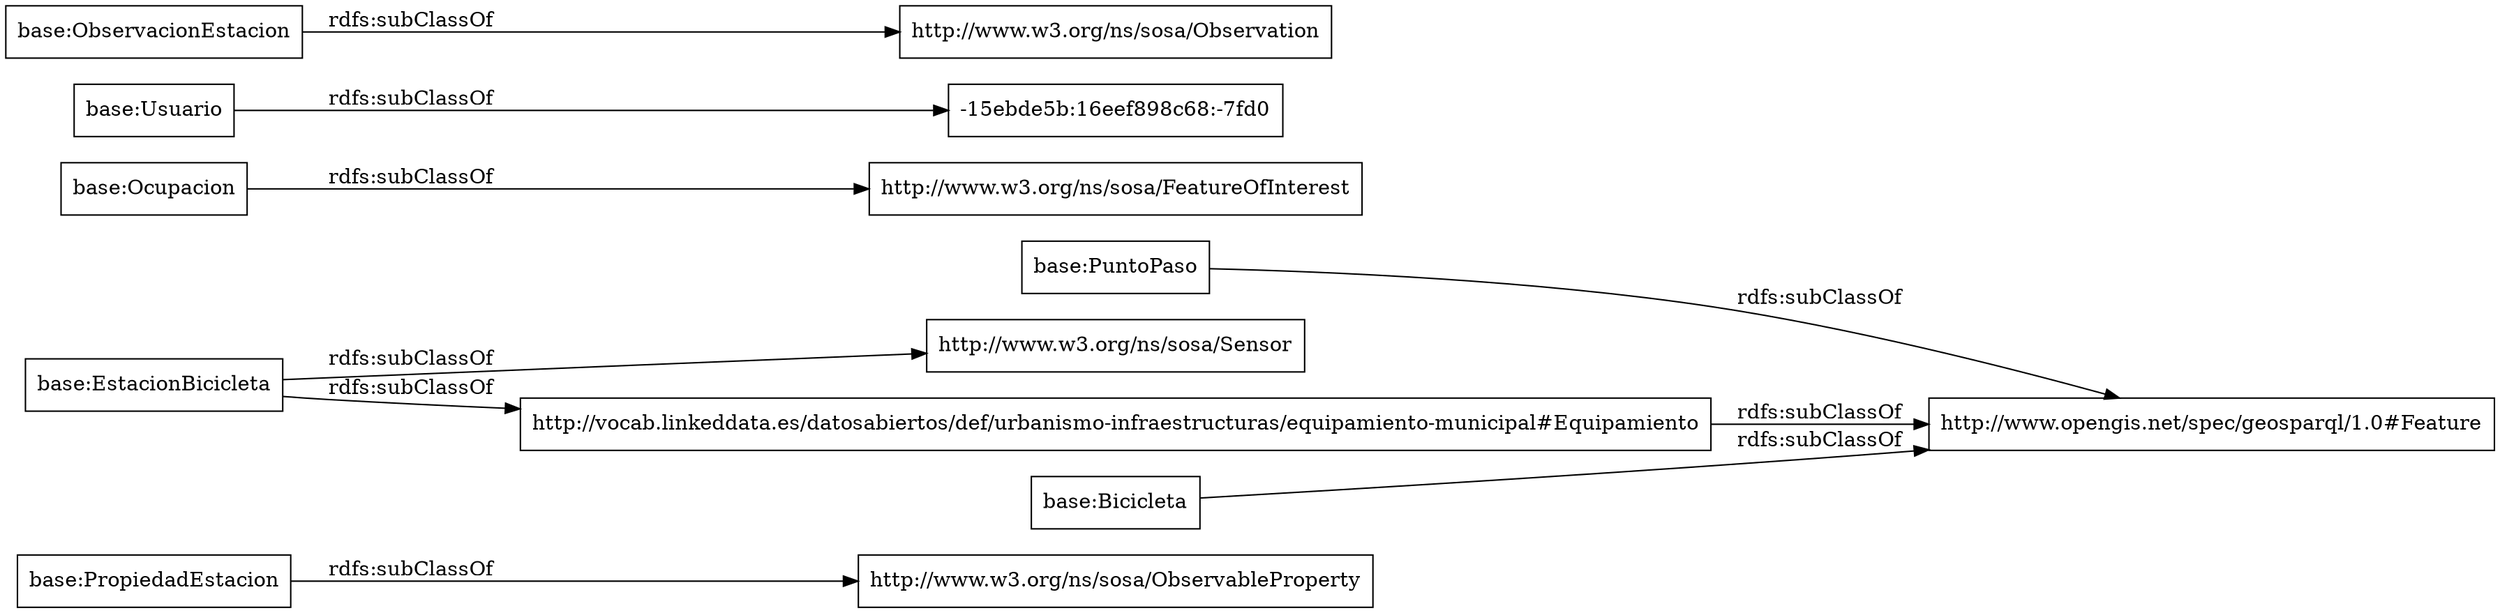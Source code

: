 digraph ar2dtool_diagram { 
rankdir=LR;
size="1000"
node [shape = rectangle, color="black"]; "base:PropiedadEstacion" "base:PuntoPaso" "http://www.w3.org/ns/sosa/ObservableProperty" "http://www.w3.org/ns/sosa/FeatureOfInterest" "base:Usuario" "base:Ocupacion" "-15ebde5b:16eef898c68:-7fd0" "http://www.w3.org/ns/sosa/Observation" "http://www.w3.org/ns/sosa/Sensor" "http://vocab.linkeddata.es/datosabiertos/def/urbanismo-infraestructuras/equipamiento-municipal#Equipamiento" "base:EstacionBicicleta" "base:ObservacionEstacion" "base:Bicicleta" "http://www.opengis.net/spec/geosparql/1.0#Feature" ; /*classes style*/
	"http://vocab.linkeddata.es/datosabiertos/def/urbanismo-infraestructuras/equipamiento-municipal#Equipamiento" -> "http://www.opengis.net/spec/geosparql/1.0#Feature" [ label = "rdfs:subClassOf" ];
	"base:EstacionBicicleta" -> "http://vocab.linkeddata.es/datosabiertos/def/urbanismo-infraestructuras/equipamiento-municipal#Equipamiento" [ label = "rdfs:subClassOf" ];
	"base:EstacionBicicleta" -> "http://www.w3.org/ns/sosa/Sensor" [ label = "rdfs:subClassOf" ];
	"base:Usuario" -> "-15ebde5b:16eef898c68:-7fd0" [ label = "rdfs:subClassOf" ];
	"base:Bicicleta" -> "http://www.opengis.net/spec/geosparql/1.0#Feature" [ label = "rdfs:subClassOf" ];
	"base:PuntoPaso" -> "http://www.opengis.net/spec/geosparql/1.0#Feature" [ label = "rdfs:subClassOf" ];
	"base:Ocupacion" -> "http://www.w3.org/ns/sosa/FeatureOfInterest" [ label = "rdfs:subClassOf" ];
	"base:PropiedadEstacion" -> "http://www.w3.org/ns/sosa/ObservableProperty" [ label = "rdfs:subClassOf" ];
	"base:ObservacionEstacion" -> "http://www.w3.org/ns/sosa/Observation" [ label = "rdfs:subClassOf" ];

}
